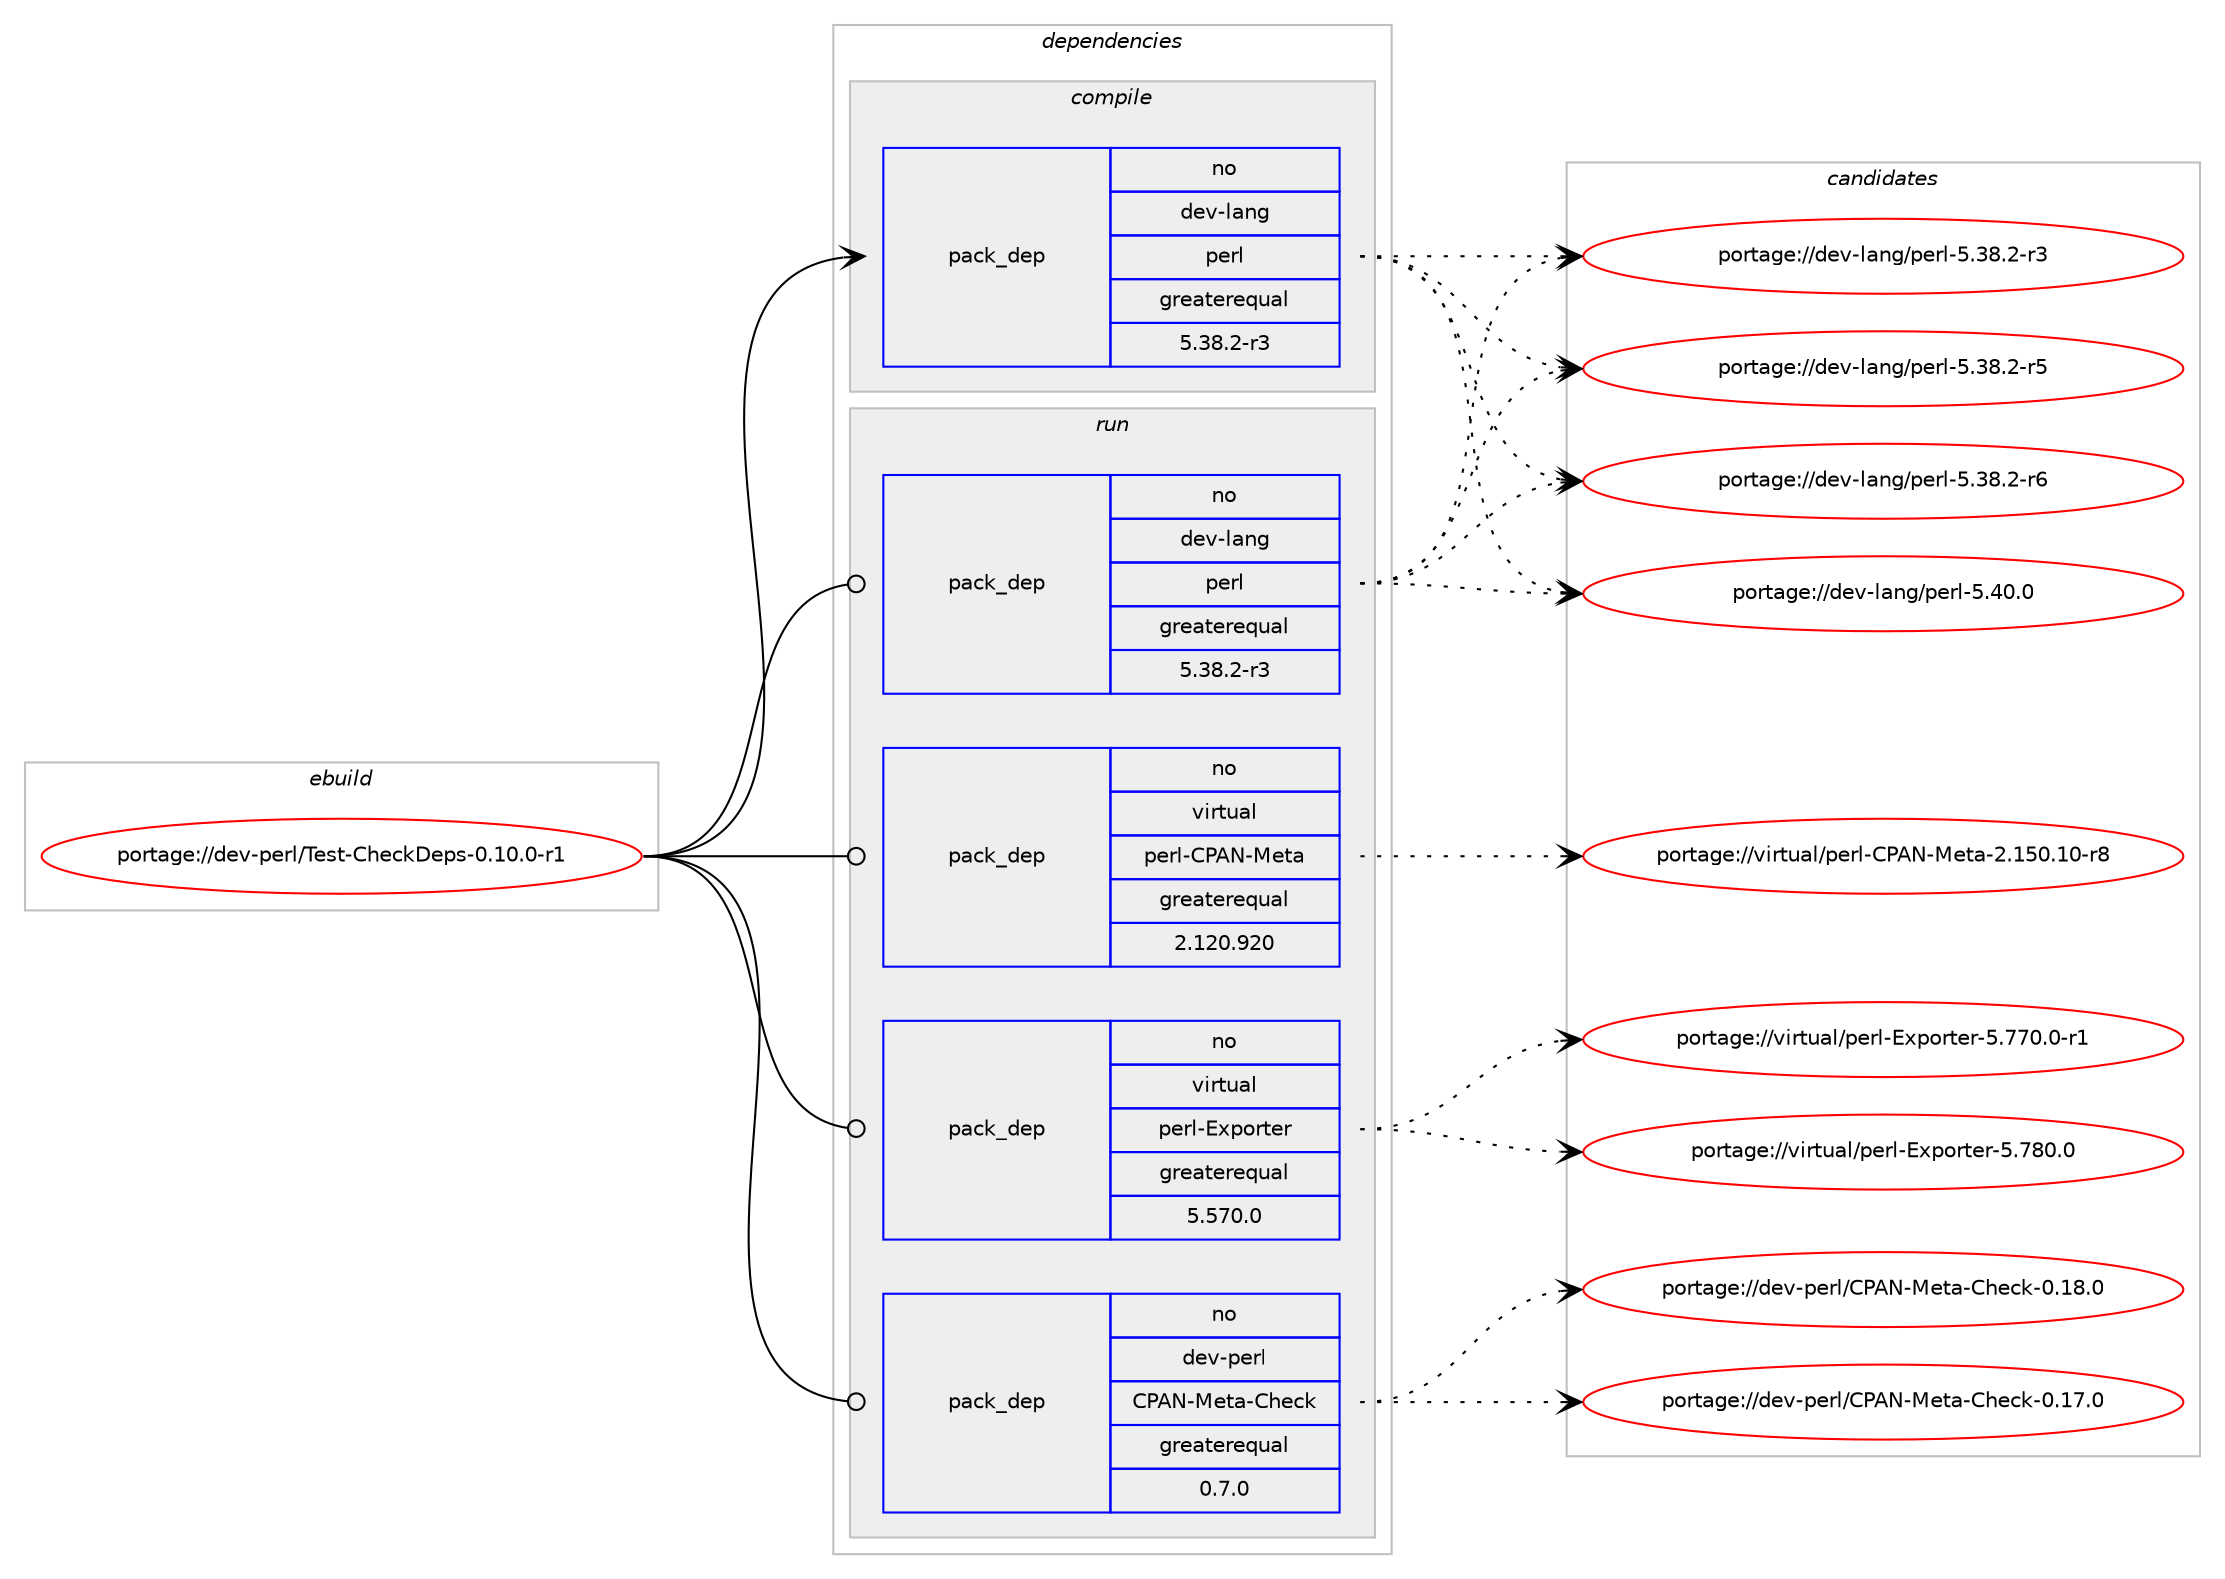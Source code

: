 digraph prolog {

# *************
# Graph options
# *************

newrank=true;
concentrate=true;
compound=true;
graph [rankdir=LR,fontname=Helvetica,fontsize=10,ranksep=1.5];#, ranksep=2.5, nodesep=0.2];
edge  [arrowhead=vee];
node  [fontname=Helvetica,fontsize=10];

# **********
# The ebuild
# **********

subgraph cluster_leftcol {
color=gray;
rank=same;
label=<<i>ebuild</i>>;
id [label="portage://dev-perl/Test-CheckDeps-0.10.0-r1", color=red, width=4, href="../dev-perl/Test-CheckDeps-0.10.0-r1.svg"];
}

# ****************
# The dependencies
# ****************

subgraph cluster_midcol {
color=gray;
label=<<i>dependencies</i>>;
subgraph cluster_compile {
fillcolor="#eeeeee";
style=filled;
label=<<i>compile</i>>;
subgraph pack38367 {
dependency68716 [label=<<TABLE BORDER="0" CELLBORDER="1" CELLSPACING="0" CELLPADDING="4" WIDTH="220"><TR><TD ROWSPAN="6" CELLPADDING="30">pack_dep</TD></TR><TR><TD WIDTH="110">no</TD></TR><TR><TD>dev-lang</TD></TR><TR><TD>perl</TD></TR><TR><TD>greaterequal</TD></TR><TR><TD>5.38.2-r3</TD></TR></TABLE>>, shape=none, color=blue];
}
id:e -> dependency68716:w [weight=20,style="solid",arrowhead="vee"];
}
subgraph cluster_compileandrun {
fillcolor="#eeeeee";
style=filled;
label=<<i>compile and run</i>>;
}
subgraph cluster_run {
fillcolor="#eeeeee";
style=filled;
label=<<i>run</i>>;
subgraph pack38368 {
dependency68717 [label=<<TABLE BORDER="0" CELLBORDER="1" CELLSPACING="0" CELLPADDING="4" WIDTH="220"><TR><TD ROWSPAN="6" CELLPADDING="30">pack_dep</TD></TR><TR><TD WIDTH="110">no</TD></TR><TR><TD>dev-lang</TD></TR><TR><TD>perl</TD></TR><TR><TD>greaterequal</TD></TR><TR><TD>5.38.2-r3</TD></TR></TABLE>>, shape=none, color=blue];
}
id:e -> dependency68717:w [weight=20,style="solid",arrowhead="odot"];
# *** BEGIN UNKNOWN DEPENDENCY TYPE (TODO) ***
# id -> package_dependency(portage://dev-perl/Test-CheckDeps-0.10.0-r1,run,no,dev-lang,perl,none,[,,],any_same_slot,[])
# *** END UNKNOWN DEPENDENCY TYPE (TODO) ***

subgraph pack38369 {
dependency68718 [label=<<TABLE BORDER="0" CELLBORDER="1" CELLSPACING="0" CELLPADDING="4" WIDTH="220"><TR><TD ROWSPAN="6" CELLPADDING="30">pack_dep</TD></TR><TR><TD WIDTH="110">no</TD></TR><TR><TD>dev-perl</TD></TR><TR><TD>CPAN-Meta-Check</TD></TR><TR><TD>greaterequal</TD></TR><TR><TD>0.7.0</TD></TR></TABLE>>, shape=none, color=blue];
}
id:e -> dependency68718:w [weight=20,style="solid",arrowhead="odot"];
subgraph pack38370 {
dependency68719 [label=<<TABLE BORDER="0" CELLBORDER="1" CELLSPACING="0" CELLPADDING="4" WIDTH="220"><TR><TD ROWSPAN="6" CELLPADDING="30">pack_dep</TD></TR><TR><TD WIDTH="110">no</TD></TR><TR><TD>virtual</TD></TR><TR><TD>perl-CPAN-Meta</TD></TR><TR><TD>greaterequal</TD></TR><TR><TD>2.120.920</TD></TR></TABLE>>, shape=none, color=blue];
}
id:e -> dependency68719:w [weight=20,style="solid",arrowhead="odot"];
subgraph pack38371 {
dependency68720 [label=<<TABLE BORDER="0" CELLBORDER="1" CELLSPACING="0" CELLPADDING="4" WIDTH="220"><TR><TD ROWSPAN="6" CELLPADDING="30">pack_dep</TD></TR><TR><TD WIDTH="110">no</TD></TR><TR><TD>virtual</TD></TR><TR><TD>perl-Exporter</TD></TR><TR><TD>greaterequal</TD></TR><TR><TD>5.570.0</TD></TR></TABLE>>, shape=none, color=blue];
}
id:e -> dependency68720:w [weight=20,style="solid",arrowhead="odot"];
# *** BEGIN UNKNOWN DEPENDENCY TYPE (TODO) ***
# id -> package_dependency(portage://dev-perl/Test-CheckDeps-0.10.0-r1,run,no,virtual,perl-Scalar-List-Utils,none,[,,],[],[])
# *** END UNKNOWN DEPENDENCY TYPE (TODO) ***

# *** BEGIN UNKNOWN DEPENDENCY TYPE (TODO) ***
# id -> package_dependency(portage://dev-perl/Test-CheckDeps-0.10.0-r1,run,no,virtual,perl-Test-Simple,none,[,,],[],[])
# *** END UNKNOWN DEPENDENCY TYPE (TODO) ***

}
}

# **************
# The candidates
# **************

subgraph cluster_choices {
rank=same;
color=gray;
label=<<i>candidates</i>>;

subgraph choice38367 {
color=black;
nodesep=1;
choice100101118451089711010347112101114108455346515646504511451 [label="portage://dev-lang/perl-5.38.2-r3", color=red, width=4,href="../dev-lang/perl-5.38.2-r3.svg"];
choice100101118451089711010347112101114108455346515646504511453 [label="portage://dev-lang/perl-5.38.2-r5", color=red, width=4,href="../dev-lang/perl-5.38.2-r5.svg"];
choice100101118451089711010347112101114108455346515646504511454 [label="portage://dev-lang/perl-5.38.2-r6", color=red, width=4,href="../dev-lang/perl-5.38.2-r6.svg"];
choice10010111845108971101034711210111410845534652484648 [label="portage://dev-lang/perl-5.40.0", color=red, width=4,href="../dev-lang/perl-5.40.0.svg"];
dependency68716:e -> choice100101118451089711010347112101114108455346515646504511451:w [style=dotted,weight="100"];
dependency68716:e -> choice100101118451089711010347112101114108455346515646504511453:w [style=dotted,weight="100"];
dependency68716:e -> choice100101118451089711010347112101114108455346515646504511454:w [style=dotted,weight="100"];
dependency68716:e -> choice10010111845108971101034711210111410845534652484648:w [style=dotted,weight="100"];
}
subgraph choice38368 {
color=black;
nodesep=1;
choice100101118451089711010347112101114108455346515646504511451 [label="portage://dev-lang/perl-5.38.2-r3", color=red, width=4,href="../dev-lang/perl-5.38.2-r3.svg"];
choice100101118451089711010347112101114108455346515646504511453 [label="portage://dev-lang/perl-5.38.2-r5", color=red, width=4,href="../dev-lang/perl-5.38.2-r5.svg"];
choice100101118451089711010347112101114108455346515646504511454 [label="portage://dev-lang/perl-5.38.2-r6", color=red, width=4,href="../dev-lang/perl-5.38.2-r6.svg"];
choice10010111845108971101034711210111410845534652484648 [label="portage://dev-lang/perl-5.40.0", color=red, width=4,href="../dev-lang/perl-5.40.0.svg"];
dependency68717:e -> choice100101118451089711010347112101114108455346515646504511451:w [style=dotted,weight="100"];
dependency68717:e -> choice100101118451089711010347112101114108455346515646504511453:w [style=dotted,weight="100"];
dependency68717:e -> choice100101118451089711010347112101114108455346515646504511454:w [style=dotted,weight="100"];
dependency68717:e -> choice10010111845108971101034711210111410845534652484648:w [style=dotted,weight="100"];
}
subgraph choice38369 {
color=black;
nodesep=1;
choice10010111845112101114108476780657845771011169745671041019910745484649554648 [label="portage://dev-perl/CPAN-Meta-Check-0.17.0", color=red, width=4,href="../dev-perl/CPAN-Meta-Check-0.17.0.svg"];
choice10010111845112101114108476780657845771011169745671041019910745484649564648 [label="portage://dev-perl/CPAN-Meta-Check-0.18.0", color=red, width=4,href="../dev-perl/CPAN-Meta-Check-0.18.0.svg"];
dependency68718:e -> choice10010111845112101114108476780657845771011169745671041019910745484649554648:w [style=dotted,weight="100"];
dependency68718:e -> choice10010111845112101114108476780657845771011169745671041019910745484649564648:w [style=dotted,weight="100"];
}
subgraph choice38370 {
color=black;
nodesep=1;
choice118105114116117971084711210111410845678065784577101116974550464953484649484511456 [label="portage://virtual/perl-CPAN-Meta-2.150.10-r8", color=red, width=4,href="../virtual/perl-CPAN-Meta-2.150.10-r8.svg"];
dependency68719:e -> choice118105114116117971084711210111410845678065784577101116974550464953484649484511456:w [style=dotted,weight="100"];
}
subgraph choice38371 {
color=black;
nodesep=1;
choice1181051141161179710847112101114108456912011211111411610111445534655554846484511449 [label="portage://virtual/perl-Exporter-5.770.0-r1", color=red, width=4,href="../virtual/perl-Exporter-5.770.0-r1.svg"];
choice118105114116117971084711210111410845691201121111141161011144553465556484648 [label="portage://virtual/perl-Exporter-5.780.0", color=red, width=4,href="../virtual/perl-Exporter-5.780.0.svg"];
dependency68720:e -> choice1181051141161179710847112101114108456912011211111411610111445534655554846484511449:w [style=dotted,weight="100"];
dependency68720:e -> choice118105114116117971084711210111410845691201121111141161011144553465556484648:w [style=dotted,weight="100"];
}
}

}
